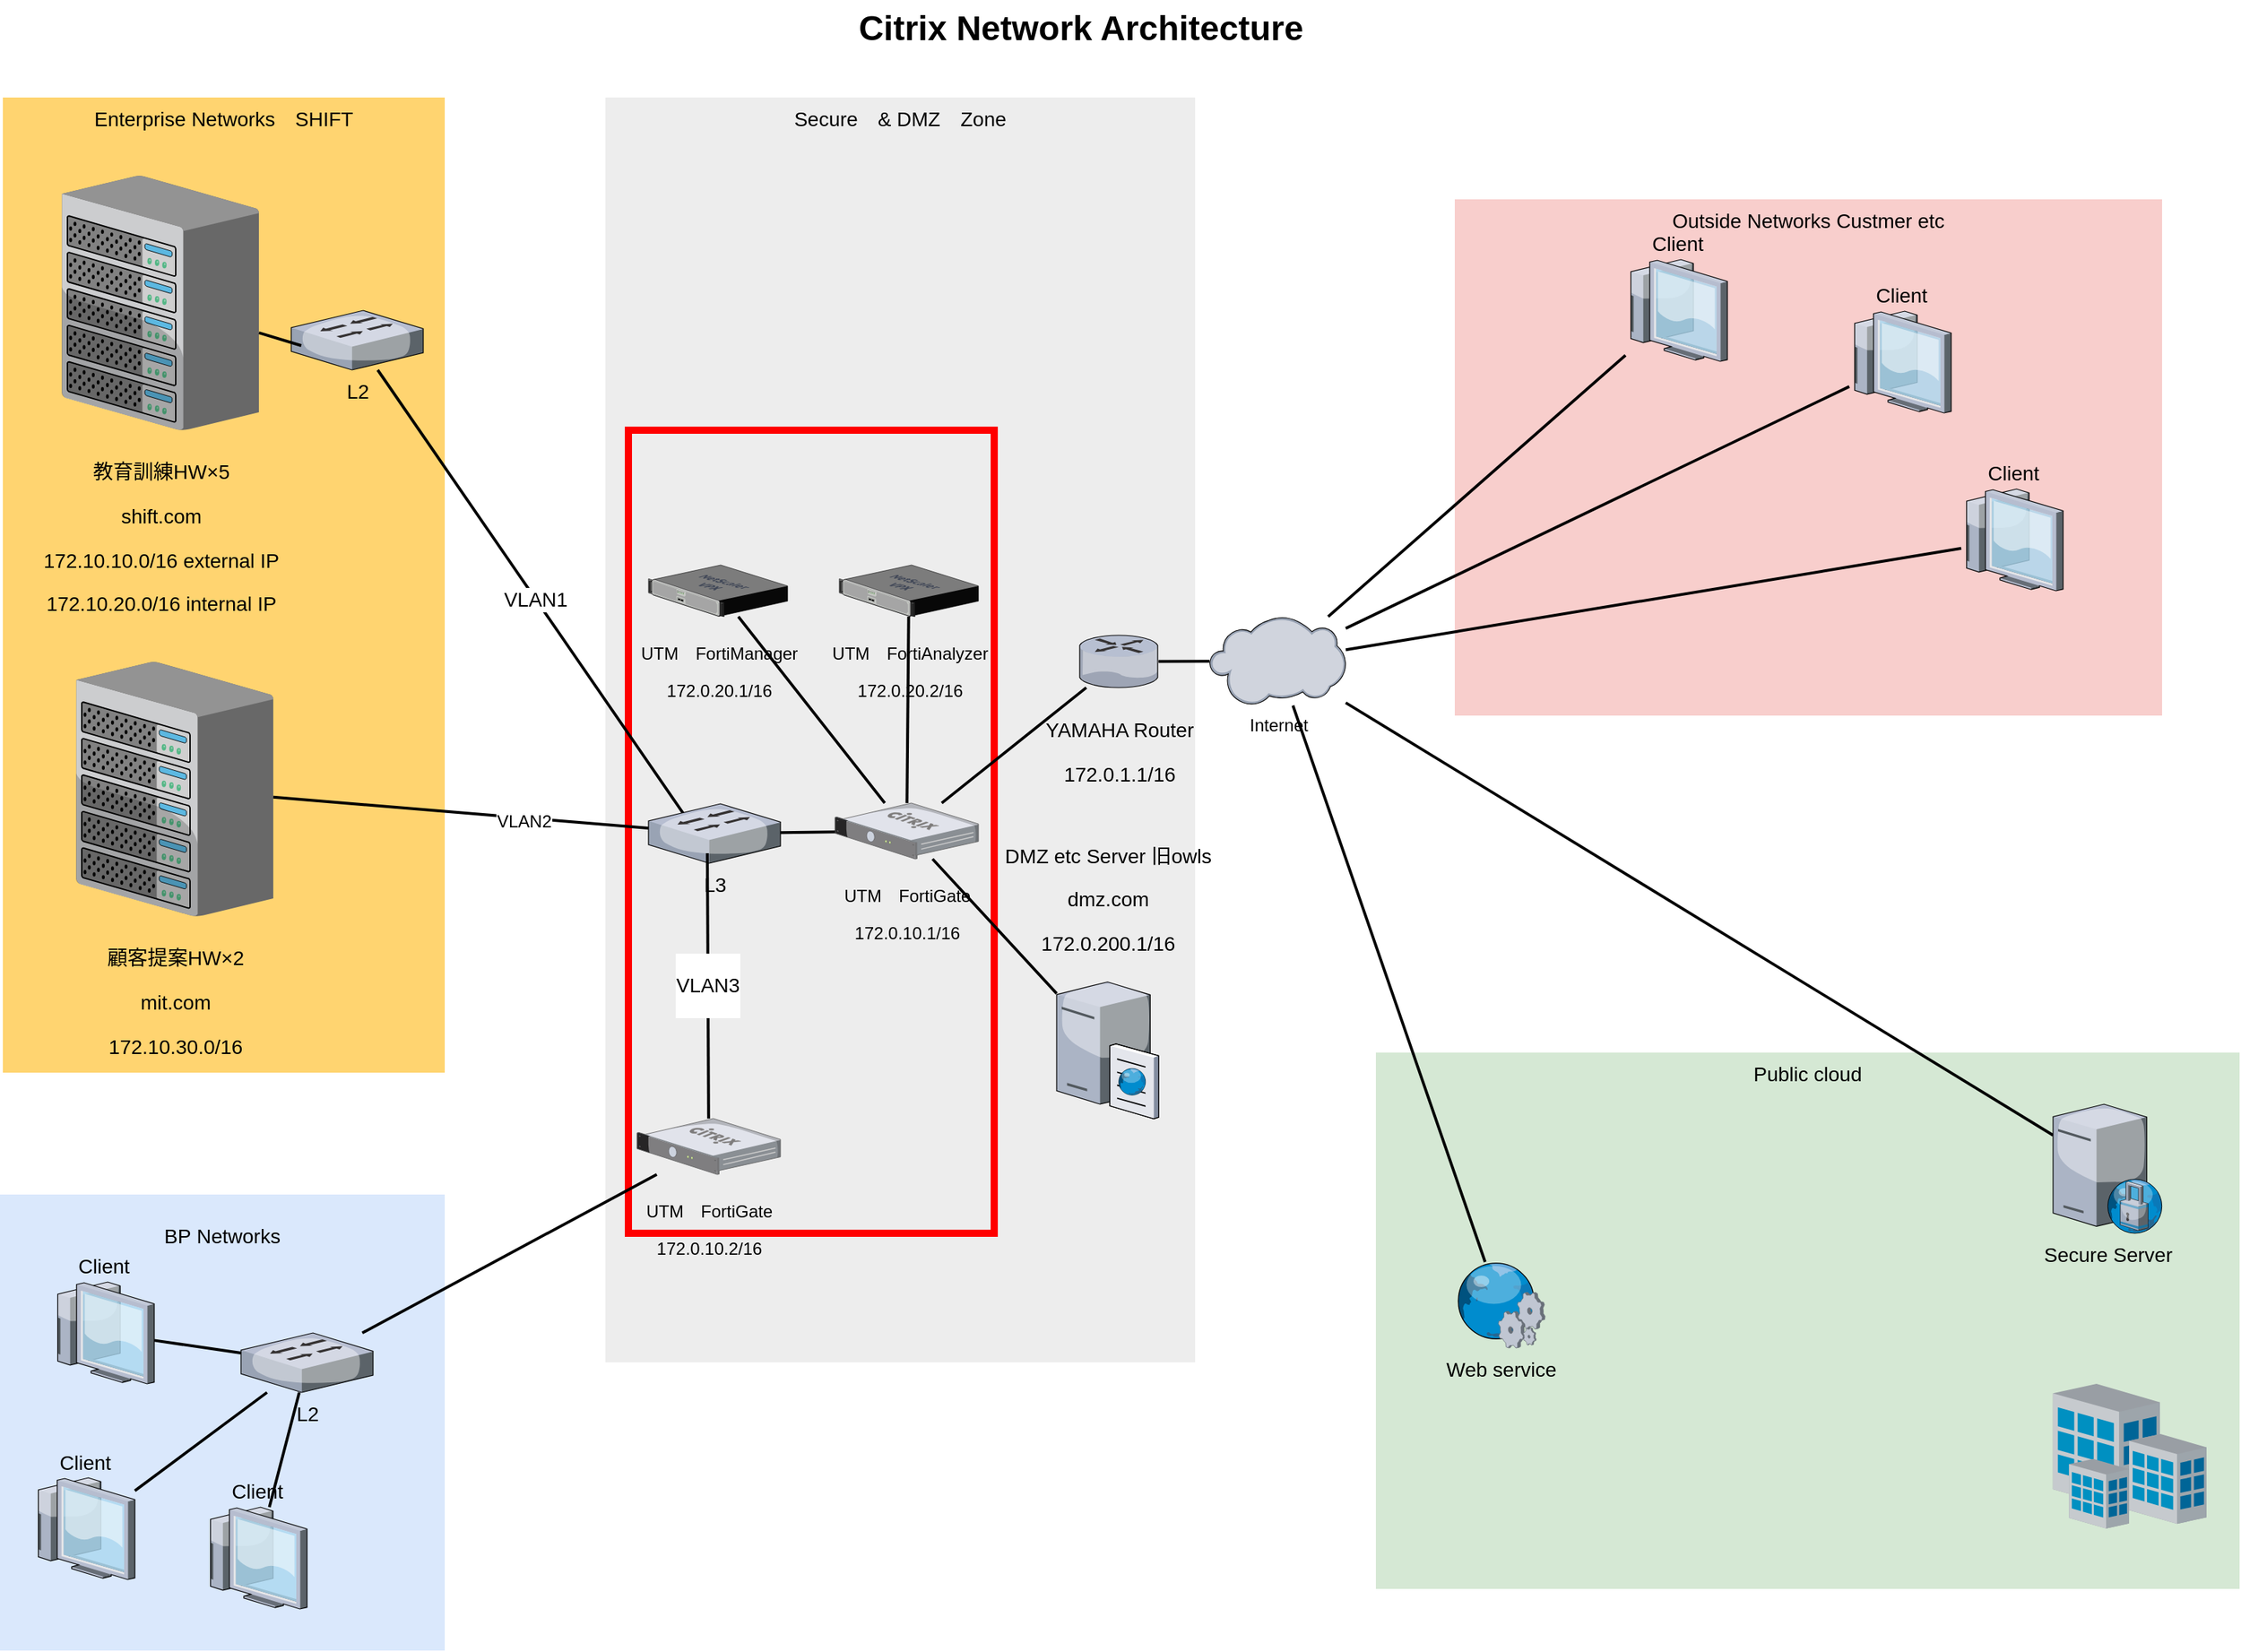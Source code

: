 <mxfile type="github" version="11.0.9"><diagram id="e3a06f82-3646-2815-327d-82caf3d4e204" name="Page-1"><mxGraphModel grid="1" dx="1422" dy="771" gridSize="10" guides="1" tooltips="1" connect="1" arrows="1" fold="1" page="1" pageScale="1.5" pageWidth="1654" pageHeight="1169" math="0" shadow="0" background="none"><root><mxCell id="0" style=";html=1;" /><mxCell id="1" parent="0" style=";html=1;" /><mxCell value="Secure　&amp;amp; DMZ　Zone" id="6a7d8f32e03d9370-59" parent="1" style="whiteSpace=wrap;html=1;fillColor=#EDEDED;fontSize=14;strokeColor=none;verticalAlign=top;" vertex="1"><mxGeometry as="geometry" height="882" width="411" x="599" y="98" /></mxCell><mxCell value="" id="bsRzfWzypWM4uWM8doxh-16" parent="1" style="rounded=0;whiteSpace=wrap;html=1;strokeColor=#FF0000;strokeWidth=5;fillColor=none;" vertex="1"><mxGeometry as="geometry" height="560" width="255" x="615" y="330" /></mxCell><mxCell value="Outside Networks Custmer etc" id="6a7d8f32e03d9370-61" parent="1" style="whiteSpace=wrap;html=1;fillColor=#f8cecc;fontSize=14;strokeColor=none;verticalAlign=top;" vertex="1"><mxGeometry as="geometry" height="360" width="493" x="1191" y="169" /></mxCell><mxCell value="Public&amp;nbsp;cloud" id="6a7d8f32e03d9370-60" parent="1" style="whiteSpace=wrap;html=1;fillColor=#d5e8d4;fontSize=14;strokeColor=none;verticalAlign=top;" vertex="1"><mxGeometry as="geometry" height="374" width="602" x="1136" y="764" /></mxCell><mxCell value="&lt;p&gt;BP&amp;nbsp;Networks&lt;/p&gt;" id="6a7d8f32e03d9370-58" parent="1" style="whiteSpace=wrap;html=1;fillColor=#dae8fc;fontSize=14;strokeColor=none;verticalAlign=top;" vertex="1"><mxGeometry as="geometry" height="318" width="310" x="177" y="863" /></mxCell><mxCell value="Enterprise Networks　SHIFT" id="6a7d8f32e03d9370-57" parent="1" style="whiteSpace=wrap;html=1;fillColor=#FFD470;gradientColor=none;fontSize=14;strokeColor=none;verticalAlign=top;" vertex="1"><mxGeometry as="geometry" height="680" width="308" x="179" y="98" /></mxCell><mxCell value="VLAN1" id="6a7d8f32e03d9370-50" parent="1" style="edgeStyle=none;rounded=0;html=1;startSize=10;endSize=10;jettySize=auto;orthogonalLoop=1;fontSize=14;endArrow=none;endFill=0;strokeWidth=2;exitX=0.337;exitY=0.398;exitDx=0;exitDy=0;exitPerimeter=0;" source="tXtQb8KlutmTaWUnD91V-3" target="bsRzfWzypWM4uWM8doxh-17" edge="1"><mxGeometry as="geometry" relative="1" /></mxCell><mxCell id="6a7d8f32e03d9370-51" parent="1" style="edgeStyle=none;rounded=0;html=1;startSize=10;endSize=10;jettySize=auto;orthogonalLoop=1;fontSize=14;endArrow=none;endFill=0;strokeWidth=2;" source="tXtQb8KlutmTaWUnD91V-1" target="6a7d8f32e03d9370-15" edge="1"><mxGeometry as="geometry" relative="1" /></mxCell><mxCell id="6a7d8f32e03d9370-56" parent="1" style="edgeStyle=none;rounded=0;html=1;startSize=10;endSize=10;jettySize=auto;orthogonalLoop=1;fontSize=14;endArrow=none;endFill=0;strokeWidth=2;" source="tXtQb8KlutmTaWUnD91V-10" target="6a7d8f32e03d9370-25" edge="1"><mxGeometry as="geometry" relative="1" /></mxCell><mxCell value="&lt;p&gt;YAMAHA Router&lt;/p&gt;&lt;p&gt;172.0.1.1/16&lt;/p&gt;" id="6a7d8f32e03d9370-13" parent="1" style="verticalLabelPosition=bottom;aspect=fixed;html=1;verticalAlign=top;strokeColor=none;shape=mxgraph.citrix.router;fillColor=#66B2FF;gradientColor=#0066CC;fontSize=14;" vertex="1"><mxGeometry as="geometry" height="36.5" width="55" x="929.5" y="473" /></mxCell><mxCell value="&lt;p&gt;DMZ&amp;nbsp;etc&amp;nbsp;Server 旧owls&lt;/p&gt;&lt;p&gt;dmz.com&lt;/p&gt;&lt;p&gt;172.0.200.1/16&lt;/p&gt;" id="6a7d8f32e03d9370-15" parent="1" style="verticalLabelPosition=top;aspect=fixed;html=1;verticalAlign=bottom;strokeColor=none;shape=mxgraph.citrix.cache_server;fillColor=#66B2FF;gradientColor=#0066CC;fontSize=14;labelPosition=center;align=center;" vertex="1"><mxGeometry as="geometry" height="97.5" width="71" x="913.5" y="712.5" /></mxCell><mxCell value="&lt;p&gt;教育訓練HW×5&lt;/p&gt;&lt;p&gt;shift.com&lt;/p&gt;&lt;p&gt;172.10.10.0/16 external IP&lt;/p&gt;&lt;p&gt;172.10.20.0/16 internal IP&lt;/p&gt;" id="6a7d8f32e03d9370-16" parent="1" style="verticalLabelPosition=bottom;aspect=fixed;html=1;verticalAlign=top;strokeColor=none;shape=mxgraph.citrix.chassis;fillColor=#66B2FF;gradientColor=#0066CC;fontSize=14;" vertex="1"><mxGeometry as="geometry" height="177.5" width="137.5" x="220" y="152.5" /></mxCell><mxCell id="6a7d8f32e03d9370-46" parent="1" style="edgeStyle=none;rounded=0;html=1;startSize=10;endSize=10;jettySize=auto;orthogonalLoop=1;fontSize=14;endArrow=none;endFill=0;strokeWidth=2;" source="tXtQb8KlutmTaWUnD91V-2" target="tXtQb8KlutmTaWUnD91V-1" edge="1"><mxGeometry as="geometry" relative="1"><mxPoint as="sourcePoint" x="834" y="544.241" /></mxGeometry></mxCell><mxCell id="6a7d8f32e03d9370-47" parent="1" style="edgeStyle=none;rounded=0;html=1;startSize=10;endSize=10;jettySize=auto;orthogonalLoop=1;fontSize=14;endArrow=none;endFill=0;strokeWidth=2;" source="tXtQb8KlutmTaWUnD91V-1" target="6a7d8f32e03d9370-13" edge="1"><mxGeometry as="geometry" relative="1"><mxPoint as="sourcePoint" x="834" y="678.91" /></mxGeometry></mxCell><mxCell value="Secure Server" id="6a7d8f32e03d9370-25" parent="1" style="verticalLabelPosition=bottom;aspect=fixed;html=1;verticalAlign=top;strokeColor=none;shape=mxgraph.citrix.proxy_server;fillColor=#66B2FF;gradientColor=#0066CC;fontSize=14;" vertex="1"><mxGeometry as="geometry" height="90" width="76.5" x="1608" y="800" /></mxCell><mxCell id="6a7d8f32e03d9370-53" parent="1" style="edgeStyle=none;rounded=0;html=1;startSize=10;endSize=10;jettySize=auto;orthogonalLoop=1;fontSize=14;endArrow=none;endFill=0;strokeWidth=2;" source="tXtQb8KlutmTaWUnD91V-10" target="6a7d8f32e03d9370-29" edge="1"><mxGeometry as="geometry" relative="1"><mxPoint as="sourcePoint" x="1330.339" y="381" /></mxGeometry></mxCell><mxCell id="6a7d8f32e03d9370-54" parent="1" style="edgeStyle=none;rounded=0;html=1;startSize=10;endSize=10;jettySize=auto;orthogonalLoop=1;fontSize=14;endArrow=none;endFill=0;strokeWidth=2;" source="tXtQb8KlutmTaWUnD91V-10" target="6a7d8f32e03d9370-28" edge="1"><mxGeometry as="geometry" relative="1"><mxPoint as="sourcePoint" x="1358.19" y="381" /></mxGeometry></mxCell><mxCell id="6a7d8f32e03d9370-55" parent="1" style="edgeStyle=none;rounded=0;html=1;startSize=10;endSize=10;jettySize=auto;orthogonalLoop=1;fontSize=14;endArrow=none;endFill=0;strokeWidth=2;" source="tXtQb8KlutmTaWUnD91V-10" target="6a7d8f32e03d9370-27" edge="1"><mxGeometry as="geometry" relative="1"><mxPoint as="sourcePoint" x="1374" y="402.619" /></mxGeometry></mxCell><mxCell value="Client" id="6a7d8f32e03d9370-27" parent="1" style="verticalLabelPosition=top;aspect=fixed;html=1;verticalAlign=bottom;strokeColor=none;shape=mxgraph.citrix.thin_client;fillColor=#66B2FF;gradientColor=#0066CC;fontSize=14;labelPosition=center;align=center;" vertex="1"><mxGeometry as="geometry" height="71" width="71" x="1544" y="371" /></mxCell><mxCell value="Client" id="6a7d8f32e03d9370-28" parent="1" style="verticalLabelPosition=top;aspect=fixed;html=1;verticalAlign=bottom;strokeColor=none;shape=mxgraph.citrix.thin_client;fillColor=#66B2FF;gradientColor=#0066CC;fontSize=14;labelPosition=center;align=center;" vertex="1"><mxGeometry as="geometry" height="71" width="71" x="1466" y="247" /></mxCell><mxCell value="Client" id="6a7d8f32e03d9370-29" parent="1" style="verticalLabelPosition=top;aspect=fixed;html=1;verticalAlign=bottom;strokeColor=none;shape=mxgraph.citrix.thin_client;fillColor=#66B2FF;gradientColor=#0066CC;fontSize=14;labelPosition=center;align=center;" vertex="1"><mxGeometry as="geometry" height="71" width="71" x="1310" y="211" /></mxCell><mxCell id="6a7d8f32e03d9370-49" parent="1" style="edgeStyle=none;rounded=0;html=1;startSize=10;endSize=10;jettySize=auto;orthogonalLoop=1;fontSize=14;endArrow=none;endFill=0;strokeWidth=2;" source="6a7d8f32e03d9370-30" target="tXtQb8KlutmTaWUnD91V-10" edge="1"><mxGeometry as="geometry" relative="1" /></mxCell><mxCell value="Web service" id="6a7d8f32e03d9370-30" parent="1" style="verticalLabelPosition=bottom;aspect=fixed;html=1;verticalAlign=top;strokeColor=none;shape=mxgraph.citrix.web_service;fillColor=#66B2FF;gradientColor=#0066CC;fontSize=14;" vertex="1"><mxGeometry as="geometry" height="60" width="63" x="1191" y="910" /></mxCell><mxCell value="" id="6a7d8f32e03d9370-31" parent="1" style="verticalLabelPosition=bottom;aspect=fixed;html=1;verticalAlign=top;strokeColor=none;shape=mxgraph.citrix.site;fillColor=#66B2FF;gradientColor=#0066CC;fontSize=14;" vertex="1"><mxGeometry as="geometry" height="101" width="107" x="1608" y="995" /></mxCell><mxCell value="Citrix Network Architecture" id="6a7d8f32e03d9370-62" parent="1" style="text;strokeColor=none;fillColor=none;html=1;fontSize=24;fontStyle=1;verticalAlign=middle;align=center;" vertex="1"><mxGeometry as="geometry" height="40" width="861" x="499" y="30" /></mxCell><mxCell value="&lt;p&gt;UTM　FortiGate&lt;/p&gt;&lt;p&gt;172.0.10.1/16&lt;/p&gt;" id="tXtQb8KlutmTaWUnD91V-1" parent="1" style="verticalLabelPosition=bottom;aspect=fixed;html=1;verticalAlign=top;strokeColor=none;align=center;outlineConnect=0;shape=mxgraph.citrix.netscaler_gateway;" vertex="1"><mxGeometry as="geometry" height="39" width="100" x="759" y="590" /></mxCell><mxCell value="&lt;p&gt;UTM　FortiAnalyzer&lt;/p&gt;&lt;p&gt;172.0.20.2/16&lt;/p&gt;" id="tXtQb8KlutmTaWUnD91V-2" parent="1" style="verticalLabelPosition=bottom;aspect=fixed;html=1;verticalAlign=top;strokeColor=none;align=center;outlineConnect=0;shape=mxgraph.citrix.netscaler_vpx;" vertex="1"><mxGeometry as="geometry" height="36" width="97" x="762" y="424" /></mxCell><mxCell value="&lt;p&gt;UTM　FortiManager&lt;/p&gt;&lt;p&gt;172.0.20.1/16&lt;/p&gt;" id="bsRzfWzypWM4uWM8doxh-19" parent="1" style="verticalLabelPosition=bottom;aspect=fixed;html=1;verticalAlign=top;strokeColor=none;align=center;outlineConnect=0;shape=mxgraph.citrix.netscaler_vpx;" vertex="1"><mxGeometry as="geometry" height="36" width="97" x="629" y="424" /></mxCell><mxCell value="L3" id="tXtQb8KlutmTaWUnD91V-3" parent="1" style="verticalLabelPosition=bottom;aspect=fixed;html=1;verticalAlign=top;strokeColor=none;shape=mxgraph.citrix.switch;fillColor=#66B2FF;gradientColor=#0066CC;fontSize=14;" vertex="1"><mxGeometry as="geometry" height="41.5" width="92" x="629" y="590.5" /></mxCell><mxCell value="&lt;p&gt;顧客提案HW×2&lt;/p&gt;&lt;p&gt;mit.com&lt;/p&gt;&lt;p&gt;172.10.30.0/16&lt;/p&gt;" id="tXtQb8KlutmTaWUnD91V-4" parent="1" style="verticalLabelPosition=bottom;aspect=fixed;html=1;verticalAlign=top;strokeColor=none;shape=mxgraph.citrix.chassis;fillColor=#66B2FF;gradientColor=#0066CC;fontSize=14;" vertex="1"><mxGeometry as="geometry" height="177.5" width="137.5" x="230" y="491.5" /></mxCell><mxCell id="tXtQb8KlutmTaWUnD91V-7" parent="1" style="edgeStyle=none;rounded=0;html=1;startSize=10;endSize=10;jettySize=auto;orthogonalLoop=1;fontSize=14;endArrow=none;endFill=0;strokeWidth=2;" source="tXtQb8KlutmTaWUnD91V-3" target="tXtQb8KlutmTaWUnD91V-4" edge="1"><mxGeometry as="geometry" relative="1"><mxPoint as="sourcePoint" x="670.004" y="617.017" /><mxPoint as="targetPoint" x="412" y="334.525" /></mxGeometry></mxCell><mxCell value="&lt;p&gt;VLAN2&lt;/p&gt;" id="zv_zalVqURofuNef-MoE-1" parent="tXtQb8KlutmTaWUnD91V-7" style="text;html=1;resizable=0;points=[];align=center;verticalAlign=middle;labelBackgroundColor=#ffffff;" vertex="1" connectable="0"><mxGeometry as="geometry" x="-0.337" y="2" relative="1"><mxPoint as="offset" /></mxGeometry></mxCell><mxCell id="tXtQb8KlutmTaWUnD91V-9" parent="1" style="edgeStyle=none;rounded=0;html=1;startSize=10;endSize=10;jettySize=auto;orthogonalLoop=1;fontSize=14;endArrow=none;endFill=0;strokeWidth=2;" source="tXtQb8KlutmTaWUnD91V-1" target="tXtQb8KlutmTaWUnD91V-3" edge="1"><mxGeometry as="geometry" relative="1"><mxPoint as="sourcePoint" x="639" y="610.415" /><mxPoint as="targetPoint" x="412" y="556.944" /></mxGeometry></mxCell><mxCell value="Internet" id="tXtQb8KlutmTaWUnD91V-10" parent="1" style="verticalLabelPosition=bottom;aspect=fixed;html=1;verticalAlign=top;strokeColor=none;align=center;outlineConnect=0;shape=mxgraph.citrix.cloud;" vertex="1"><mxGeometry as="geometry" height="62" width="95" x="1020" y="460" /></mxCell><mxCell id="tXtQb8KlutmTaWUnD91V-11" parent="1" style="edgeStyle=none;rounded=0;html=1;startSize=10;endSize=10;jettySize=auto;orthogonalLoop=1;fontSize=14;endArrow=none;endFill=0;strokeWidth=2;" source="6a7d8f32e03d9370-13" target="tXtQb8KlutmTaWUnD91V-10" edge="1"><mxGeometry as="geometry" relative="1"><mxPoint as="sourcePoint" x="984.5" y="602.208" /><mxPoint as="targetPoint" x="1175" y="543.038" /></mxGeometry></mxCell><mxCell value="&lt;p&gt;UTM　FortiGate&lt;/p&gt;&lt;p&gt;172.0.10.2/16&lt;/p&gt;" id="bsRzfWzypWM4uWM8doxh-1" parent="1" style="verticalLabelPosition=bottom;aspect=fixed;html=1;verticalAlign=top;strokeColor=none;align=center;outlineConnect=0;shape=mxgraph.citrix.netscaler_gateway;" vertex="1"><mxGeometry as="geometry" height="39" width="100" x="621" y="810" /></mxCell><mxCell id="bsRzfWzypWM4uWM8doxh-5" parent="1" style="edgeStyle=none;rounded=0;html=1;startSize=10;endSize=10;jettySize=auto;orthogonalLoop=1;fontSize=14;endArrow=none;endFill=0;strokeWidth=2;" source="bsRzfWzypWM4uWM8doxh-8" target="bsRzfWzypWM4uWM8doxh-11" edge="1"><mxGeometry as="geometry" relative="1" /></mxCell><mxCell id="bsRzfWzypWM4uWM8doxh-6" parent="1" style="edgeStyle=none;rounded=0;html=1;startSize=10;endSize=10;jettySize=auto;orthogonalLoop=1;fontSize=14;endArrow=none;endFill=0;strokeWidth=2;" source="bsRzfWzypWM4uWM8doxh-8" target="bsRzfWzypWM4uWM8doxh-10" edge="1"><mxGeometry as="geometry" relative="1" /></mxCell><mxCell id="bsRzfWzypWM4uWM8doxh-7" parent="1" style="edgeStyle=none;rounded=0;html=1;startSize=10;endSize=10;jettySize=auto;orthogonalLoop=1;fontSize=14;endArrow=none;endFill=0;strokeWidth=2;" source="bsRzfWzypWM4uWM8doxh-8" target="bsRzfWzypWM4uWM8doxh-9" edge="1"><mxGeometry as="geometry" relative="1" /></mxCell><mxCell value="L2" id="bsRzfWzypWM4uWM8doxh-8" parent="1" style="verticalLabelPosition=bottom;aspect=fixed;html=1;verticalAlign=top;strokeColor=none;shape=mxgraph.citrix.switch;fillColor=#66B2FF;gradientColor=#0066CC;fontSize=14;" vertex="1"><mxGeometry as="geometry" height="41.5" width="92" x="345" y="959.5" /></mxCell><mxCell value="Client" id="bsRzfWzypWM4uWM8doxh-9" parent="1" style="verticalLabelPosition=top;aspect=fixed;html=1;verticalAlign=bottom;strokeColor=none;shape=mxgraph.citrix.thin_client;fillColor=#66B2FF;gradientColor=#0066CC;fontSize=14;labelPosition=center;align=center;" vertex="1"><mxGeometry as="geometry" height="71" width="71" x="320" y="1081" /></mxCell><mxCell value="Client" id="bsRzfWzypWM4uWM8doxh-10" parent="1" style="verticalLabelPosition=top;aspect=fixed;html=1;verticalAlign=bottom;strokeColor=none;shape=mxgraph.citrix.thin_client;fillColor=#66B2FF;gradientColor=#0066CC;fontSize=14;labelPosition=center;align=center;" vertex="1"><mxGeometry as="geometry" height="71" width="71" x="200" y="1060.5" /></mxCell><mxCell value="Client" id="bsRzfWzypWM4uWM8doxh-11" parent="1" style="verticalLabelPosition=top;aspect=fixed;html=1;verticalAlign=bottom;strokeColor=none;shape=mxgraph.citrix.thin_client;fillColor=#66B2FF;gradientColor=#0066CC;fontSize=14;labelPosition=center;align=center;" vertex="1"><mxGeometry as="geometry" height="71" width="71" x="213.5" y="924" /></mxCell><mxCell value="&lt;p&gt;VLAN3&lt;/p&gt;" id="bsRzfWzypWM4uWM8doxh-13" parent="1" style="edgeStyle=none;rounded=0;html=1;startSize=10;endSize=10;jettySize=auto;orthogonalLoop=1;fontSize=14;endArrow=none;endFill=0;strokeWidth=2;exitX=0.446;exitY=0.831;exitDx=0;exitDy=0;exitPerimeter=0;" source="tXtQb8KlutmTaWUnD91V-3" target="bsRzfWzypWM4uWM8doxh-1" edge="1"><mxGeometry as="geometry" relative="1"><mxPoint as="sourcePoint" x="639" y="610.415" /><mxPoint as="targetPoint" x="412" y="556.944" /></mxGeometry></mxCell><mxCell id="bsRzfWzypWM4uWM8doxh-14" parent="1" style="edgeStyle=none;rounded=0;html=1;startSize=10;endSize=10;jettySize=auto;orthogonalLoop=1;fontSize=14;endArrow=none;endFill=0;strokeWidth=2;" source="bsRzfWzypWM4uWM8doxh-1" target="bsRzfWzypWM4uWM8doxh-8" edge="1"><mxGeometry as="geometry" relative="1"><mxPoint as="sourcePoint" x="390" y="1014.979" /><mxPoint as="targetPoint" x="294.5" y="1044.519" /></mxGeometry></mxCell><mxCell value="L2" id="bsRzfWzypWM4uWM8doxh-17" parent="1" style="verticalLabelPosition=bottom;aspect=fixed;html=1;verticalAlign=top;strokeColor=none;shape=mxgraph.citrix.switch;fillColor=#66B2FF;gradientColor=#0066CC;fontSize=14;" vertex="1"><mxGeometry as="geometry" height="41.5" width="92" x="380" y="246.5" /></mxCell><mxCell id="bsRzfWzypWM4uWM8doxh-18" parent="1" style="edgeStyle=none;rounded=0;html=1;startSize=10;endSize=10;jettySize=auto;orthogonalLoop=1;fontSize=14;endArrow=none;endFill=0;strokeWidth=2;entryX=0.076;entryY=0.59;entryDx=0;entryDy=0;entryPerimeter=0;" source="6a7d8f32e03d9370-16" target="bsRzfWzypWM4uWM8doxh-17" edge="1"><mxGeometry as="geometry" relative="1"><mxPoint as="sourcePoint" x="670.004" y="617.017" /><mxPoint as="targetPoint" x="451.625" y="327" /></mxGeometry></mxCell><mxCell id="bsRzfWzypWM4uWM8doxh-21" parent="1" style="edgeStyle=none;rounded=0;html=1;startSize=10;endSize=10;jettySize=auto;orthogonalLoop=1;fontSize=14;endArrow=none;endFill=0;strokeWidth=2;" source="bsRzfWzypWM4uWM8doxh-19" target="tXtQb8KlutmTaWUnD91V-1" edge="1"><mxGeometry as="geometry" relative="1"><mxPoint as="sourcePoint" x="931.577" y="760" /><mxPoint as="targetPoint" x="834.625" y="639" /></mxGeometry></mxCell></root></mxGraphModel></diagram></mxfile>